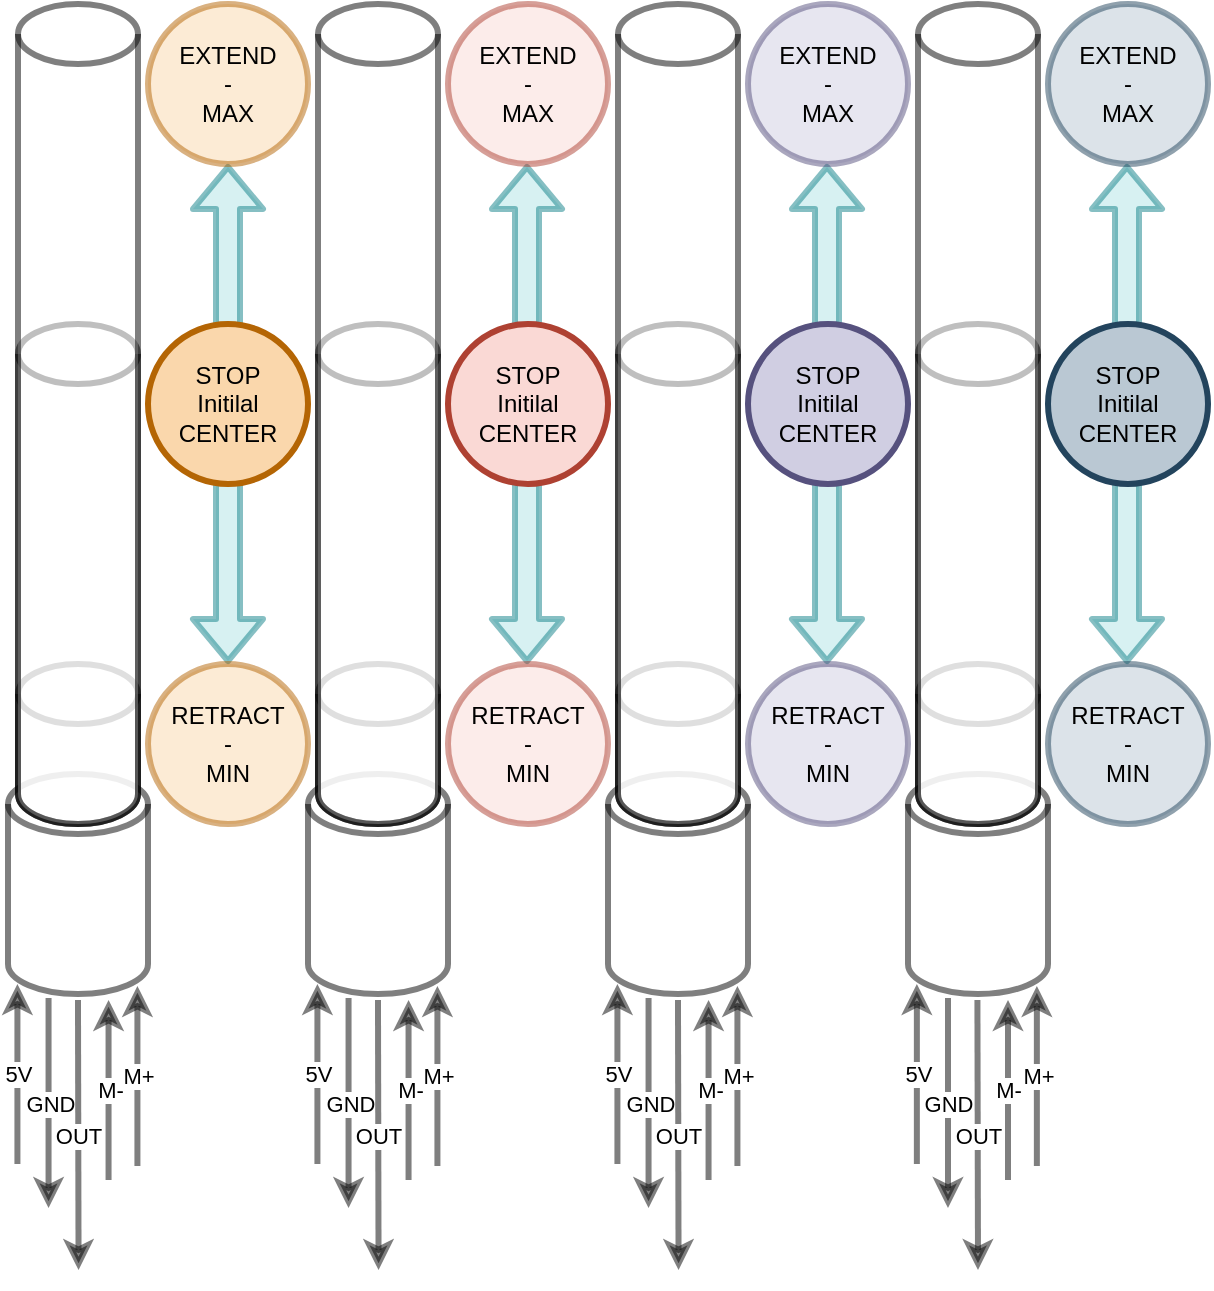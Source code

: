 <mxfile version="14.1.8" type="device"><diagram id="fYOf0U8h10UE0EUD1Jl6" name="Page-1"><mxGraphModel dx="428" dy="343" grid="1" gridSize="10" guides="1" tooltips="1" connect="1" arrows="1" fold="1" page="1" pageScale="1" pageWidth="827" pageHeight="1169" background="none" math="0" shadow="0"><root><mxCell id="0"/><mxCell id="1" parent="0"/><mxCell id="o6oocksabmrySyG44DJ3-36" value="" style="shape=flexArrow;endArrow=classic;startArrow=classic;html=1;entryX=0.5;entryY=1;entryDx=0;entryDy=0;exitX=0.5;exitY=0;exitDx=0;exitDy=0;fillColor=#b0e3e6;strokeColor=#0e8088;strokeWidth=3;opacity=50;" edge="1" parent="1"><mxGeometry width="50" height="50" relative="1" as="geometry"><mxPoint x="769.5" y="600" as="sourcePoint"/><mxPoint x="769.5" y="350" as="targetPoint"/></mxGeometry></mxCell><mxCell id="o6oocksabmrySyG44DJ3-35" value="" style="shape=flexArrow;endArrow=classic;startArrow=classic;html=1;entryX=0.5;entryY=1;entryDx=0;entryDy=0;exitX=0.5;exitY=0;exitDx=0;exitDy=0;fillColor=#b0e3e6;strokeColor=#0e8088;strokeWidth=3;opacity=50;" edge="1" parent="1"><mxGeometry width="50" height="50" relative="1" as="geometry"><mxPoint x="619.5" y="600" as="sourcePoint"/><mxPoint x="619.5" y="350" as="targetPoint"/></mxGeometry></mxCell><mxCell id="o6oocksabmrySyG44DJ3-34" value="" style="shape=flexArrow;endArrow=classic;startArrow=classic;html=1;entryX=0.5;entryY=1;entryDx=0;entryDy=0;exitX=0.5;exitY=0;exitDx=0;exitDy=0;fillColor=#b0e3e6;strokeColor=#0e8088;strokeWidth=3;opacity=50;" edge="1" parent="1"><mxGeometry width="50" height="50" relative="1" as="geometry"><mxPoint x="469.5" y="600" as="sourcePoint"/><mxPoint x="469.5" y="350" as="targetPoint"/></mxGeometry></mxCell><mxCell id="o6oocksabmrySyG44DJ3-33" value="" style="shape=flexArrow;endArrow=classic;startArrow=classic;html=1;entryX=0.5;entryY=1;entryDx=0;entryDy=0;exitX=0.5;exitY=0;exitDx=0;exitDy=0;fillColor=#b0e3e6;strokeColor=#0e8088;strokeWidth=3;opacity=50;" edge="1" parent="1" source="o6oocksabmrySyG44DJ3-29" target="o6oocksabmrySyG44DJ3-1"><mxGeometry width="50" height="50" relative="1" as="geometry"><mxPoint x="319.5" y="505" as="sourcePoint"/><mxPoint x="319.5" y="435" as="targetPoint"/></mxGeometry></mxCell><mxCell id="o6oocksabmrySyG44DJ3-1" value="" style="ellipse;whiteSpace=wrap;html=1;aspect=fixed;fillColor=#fad7ac;strokeColor=#b46504;opacity=50;strokeWidth=3;" vertex="1" parent="1"><mxGeometry x="280" y="270" width="80" height="80" as="geometry"/></mxCell><mxCell id="o6oocksabmrySyG44DJ3-2" value="" style="ellipse;whiteSpace=wrap;html=1;aspect=fixed;fillColor=#fad9d5;strokeColor=#ae4132;opacity=50;strokeWidth=3;" vertex="1" parent="1"><mxGeometry x="430" y="270" width="80" height="80" as="geometry"/></mxCell><mxCell id="o6oocksabmrySyG44DJ3-3" value="" style="ellipse;whiteSpace=wrap;html=1;aspect=fixed;fillColor=#d0cee2;strokeColor=#56517e;opacity=50;strokeWidth=3;" vertex="1" parent="1"><mxGeometry x="580" y="270" width="80" height="80" as="geometry"/></mxCell><mxCell id="o6oocksabmrySyG44DJ3-4" value="" style="ellipse;whiteSpace=wrap;html=1;aspect=fixed;fillColor=#bac8d3;strokeColor=#23445d;opacity=50;strokeWidth=3;" vertex="1" parent="1"><mxGeometry x="730" y="270" width="80" height="80" as="geometry"/></mxCell><mxCell id="o6oocksabmrySyG44DJ3-25" value="" style="ellipse;whiteSpace=wrap;html=1;aspect=fixed;fillColor=#fad7ac;strokeColor=#b46504;strokeWidth=3;" vertex="1" parent="1"><mxGeometry x="280" y="430" width="80" height="80" as="geometry"/></mxCell><mxCell id="o6oocksabmrySyG44DJ3-26" value="" style="ellipse;whiteSpace=wrap;html=1;aspect=fixed;fillColor=#fad9d5;strokeColor=#ae4132;strokeWidth=3;" vertex="1" parent="1"><mxGeometry x="430" y="430" width="80" height="80" as="geometry"/></mxCell><mxCell id="o6oocksabmrySyG44DJ3-27" value="" style="ellipse;whiteSpace=wrap;html=1;aspect=fixed;fillColor=#d0cee2;strokeColor=#56517e;strokeWidth=3;" vertex="1" parent="1"><mxGeometry x="580" y="430" width="80" height="80" as="geometry"/></mxCell><mxCell id="o6oocksabmrySyG44DJ3-28" value="" style="ellipse;whiteSpace=wrap;html=1;aspect=fixed;fillColor=#bac8d3;strokeColor=#23445d;strokeWidth=3;" vertex="1" parent="1"><mxGeometry x="730" y="430" width="80" height="80" as="geometry"/></mxCell><mxCell id="o6oocksabmrySyG44DJ3-29" value="" style="ellipse;whiteSpace=wrap;html=1;aspect=fixed;fillColor=#fad7ac;strokeColor=#b46504;opacity=50;strokeWidth=3;" vertex="1" parent="1"><mxGeometry x="280" y="600" width="80" height="80" as="geometry"/></mxCell><mxCell id="o6oocksabmrySyG44DJ3-30" value="" style="ellipse;whiteSpace=wrap;html=1;aspect=fixed;fillColor=#fad9d5;strokeColor=#ae4132;opacity=50;strokeWidth=3;" vertex="1" parent="1"><mxGeometry x="430" y="600" width="80" height="80" as="geometry"/></mxCell><mxCell id="o6oocksabmrySyG44DJ3-31" value="" style="ellipse;whiteSpace=wrap;html=1;aspect=fixed;fillColor=#d0cee2;strokeColor=#56517e;opacity=50;strokeWidth=3;" vertex="1" parent="1"><mxGeometry x="580" y="600" width="80" height="80" as="geometry"/></mxCell><mxCell id="o6oocksabmrySyG44DJ3-32" value="" style="ellipse;whiteSpace=wrap;html=1;aspect=fixed;fillColor=#bac8d3;strokeColor=#23445d;opacity=50;strokeWidth=3;" vertex="1" parent="1"><mxGeometry x="730" y="600" width="80" height="80" as="geometry"/></mxCell><mxCell id="o6oocksabmrySyG44DJ3-37" value="" style="shape=cylinder3;whiteSpace=wrap;html=1;boundedLbl=1;backgroundOutline=1;size=15;strokeWidth=3;opacity=50;" vertex="1" parent="1"><mxGeometry x="210" y="655" width="70" height="110" as="geometry"/></mxCell><mxCell id="o6oocksabmrySyG44DJ3-38" value="" style="shape=cylinder3;whiteSpace=wrap;html=1;boundedLbl=1;backgroundOutline=1;size=15;strokeWidth=3;opacity=50;" vertex="1" parent="1"><mxGeometry x="215" y="600" width="60" height="80" as="geometry"/></mxCell><mxCell id="o6oocksabmrySyG44DJ3-39" value="" style="shape=cylinder3;whiteSpace=wrap;html=1;boundedLbl=1;backgroundOutline=1;size=15;strokeWidth=3;opacity=50;" vertex="1" parent="1"><mxGeometry x="215" y="430" width="60" height="250" as="geometry"/></mxCell><mxCell id="o6oocksabmrySyG44DJ3-40" value="" style="shape=cylinder3;whiteSpace=wrap;html=1;boundedLbl=1;backgroundOutline=1;size=15;strokeWidth=3;opacity=50;" vertex="1" parent="1"><mxGeometry x="215" y="270" width="60" height="410" as="geometry"/></mxCell><mxCell id="o6oocksabmrySyG44DJ3-41" value="" style="shape=cylinder3;whiteSpace=wrap;html=1;boundedLbl=1;backgroundOutline=1;size=15;strokeWidth=3;opacity=50;" vertex="1" parent="1"><mxGeometry x="360" y="655" width="70" height="110" as="geometry"/></mxCell><mxCell id="o6oocksabmrySyG44DJ3-42" value="" style="shape=cylinder3;whiteSpace=wrap;html=1;boundedLbl=1;backgroundOutline=1;size=15;strokeWidth=3;opacity=50;" vertex="1" parent="1"><mxGeometry x="365" y="600" width="60" height="80" as="geometry"/></mxCell><mxCell id="o6oocksabmrySyG44DJ3-43" value="" style="shape=cylinder3;whiteSpace=wrap;html=1;boundedLbl=1;backgroundOutline=1;size=15;strokeWidth=3;opacity=50;" vertex="1" parent="1"><mxGeometry x="365" y="430" width="60" height="250" as="geometry"/></mxCell><mxCell id="o6oocksabmrySyG44DJ3-44" value="" style="shape=cylinder3;whiteSpace=wrap;html=1;boundedLbl=1;backgroundOutline=1;size=15;strokeWidth=3;opacity=50;" vertex="1" parent="1"><mxGeometry x="365" y="270" width="60" height="410" as="geometry"/></mxCell><mxCell id="o6oocksabmrySyG44DJ3-45" value="" style="shape=cylinder3;whiteSpace=wrap;html=1;boundedLbl=1;backgroundOutline=1;size=15;strokeWidth=3;opacity=50;" vertex="1" parent="1"><mxGeometry x="510" y="655" width="70" height="110" as="geometry"/></mxCell><mxCell id="o6oocksabmrySyG44DJ3-46" value="" style="shape=cylinder3;whiteSpace=wrap;html=1;boundedLbl=1;backgroundOutline=1;size=15;strokeWidth=3;opacity=50;" vertex="1" parent="1"><mxGeometry x="515" y="600" width="60" height="80" as="geometry"/></mxCell><mxCell id="o6oocksabmrySyG44DJ3-47" value="" style="shape=cylinder3;whiteSpace=wrap;html=1;boundedLbl=1;backgroundOutline=1;size=15;strokeWidth=3;opacity=50;" vertex="1" parent="1"><mxGeometry x="515" y="430" width="60" height="250" as="geometry"/></mxCell><mxCell id="o6oocksabmrySyG44DJ3-48" value="" style="shape=cylinder3;whiteSpace=wrap;html=1;boundedLbl=1;backgroundOutline=1;size=15;strokeWidth=3;opacity=50;" vertex="1" parent="1"><mxGeometry x="515" y="270" width="60" height="410" as="geometry"/></mxCell><mxCell id="o6oocksabmrySyG44DJ3-49" value="" style="shape=cylinder3;whiteSpace=wrap;html=1;boundedLbl=1;backgroundOutline=1;size=15;strokeWidth=3;opacity=50;" vertex="1" parent="1"><mxGeometry x="660" y="655" width="70" height="110" as="geometry"/></mxCell><mxCell id="o6oocksabmrySyG44DJ3-50" value="" style="shape=cylinder3;whiteSpace=wrap;html=1;boundedLbl=1;backgroundOutline=1;size=15;strokeWidth=3;opacity=50;" vertex="1" parent="1"><mxGeometry x="665" y="600" width="60" height="80" as="geometry"/></mxCell><mxCell id="o6oocksabmrySyG44DJ3-51" value="" style="shape=cylinder3;whiteSpace=wrap;html=1;boundedLbl=1;backgroundOutline=1;size=15;strokeWidth=3;opacity=50;" vertex="1" parent="1"><mxGeometry x="665" y="430" width="60" height="250" as="geometry"/></mxCell><mxCell id="o6oocksabmrySyG44DJ3-52" value="" style="shape=cylinder3;whiteSpace=wrap;html=1;boundedLbl=1;backgroundOutline=1;size=15;strokeWidth=3;opacity=50;" vertex="1" parent="1"><mxGeometry x="665" y="270" width="60" height="410" as="geometry"/></mxCell><mxCell id="o6oocksabmrySyG44DJ3-53" value="STOP&lt;br&gt;Initilal&lt;br&gt;CENTER" style="text;html=1;strokeColor=none;fillColor=none;align=center;verticalAlign=middle;whiteSpace=wrap;rounded=0;opacity=50;" vertex="1" parent="1"><mxGeometry x="300" y="460" width="40" height="20" as="geometry"/></mxCell><mxCell id="o6oocksabmrySyG44DJ3-57" value="STOP&lt;br&gt;Initilal&lt;br&gt;CENTER" style="text;html=1;strokeColor=none;fillColor=none;align=center;verticalAlign=middle;whiteSpace=wrap;rounded=0;opacity=50;" vertex="1" parent="1"><mxGeometry x="450" y="460" width="40" height="20" as="geometry"/></mxCell><mxCell id="o6oocksabmrySyG44DJ3-58" value="STOP&lt;br&gt;Initilal&lt;br&gt;CENTER" style="text;html=1;strokeColor=none;fillColor=none;align=center;verticalAlign=middle;whiteSpace=wrap;rounded=0;opacity=50;" vertex="1" parent="1"><mxGeometry x="600" y="460" width="40" height="20" as="geometry"/></mxCell><mxCell id="o6oocksabmrySyG44DJ3-59" value="STOP&lt;br&gt;Initilal&lt;br&gt;CENTER" style="text;html=1;strokeColor=none;fillColor=none;align=center;verticalAlign=middle;whiteSpace=wrap;rounded=0;opacity=50;" vertex="1" parent="1"><mxGeometry x="750" y="460" width="40" height="20" as="geometry"/></mxCell><mxCell id="o6oocksabmrySyG44DJ3-60" value="EXTEND&lt;br&gt;-&lt;br&gt;MAX" style="text;html=1;strokeColor=none;fillColor=none;align=center;verticalAlign=middle;whiteSpace=wrap;rounded=0;opacity=50;" vertex="1" parent="1"><mxGeometry x="300" y="300" width="40" height="20" as="geometry"/></mxCell><mxCell id="o6oocksabmrySyG44DJ3-61" value="EXTEND&lt;br&gt;-&lt;br&gt;MAX" style="text;html=1;strokeColor=none;fillColor=none;align=center;verticalAlign=middle;whiteSpace=wrap;rounded=0;opacity=50;" vertex="1" parent="1"><mxGeometry x="450" y="300" width="40" height="20" as="geometry"/></mxCell><mxCell id="o6oocksabmrySyG44DJ3-62" value="EXTEND&lt;br&gt;-&lt;br&gt;MAX" style="text;html=1;strokeColor=none;fillColor=none;align=center;verticalAlign=middle;whiteSpace=wrap;rounded=0;opacity=50;" vertex="1" parent="1"><mxGeometry x="600" y="300" width="40" height="20" as="geometry"/></mxCell><mxCell id="o6oocksabmrySyG44DJ3-63" value="EXTEND&lt;br&gt;-&lt;br&gt;MAX" style="text;html=1;strokeColor=none;fillColor=none;align=center;verticalAlign=middle;whiteSpace=wrap;rounded=0;opacity=50;" vertex="1" parent="1"><mxGeometry x="750" y="300" width="40" height="20" as="geometry"/></mxCell><mxCell id="o6oocksabmrySyG44DJ3-64" value="RETRACT&lt;br&gt;-&lt;br&gt;MIN" style="text;html=1;strokeColor=none;fillColor=none;align=center;verticalAlign=middle;whiteSpace=wrap;rounded=0;opacity=50;" vertex="1" parent="1"><mxGeometry x="300" y="630" width="40" height="20" as="geometry"/></mxCell><mxCell id="o6oocksabmrySyG44DJ3-65" value="RETRACT&lt;br&gt;-&lt;br&gt;MIN" style="text;html=1;strokeColor=none;fillColor=none;align=center;verticalAlign=middle;whiteSpace=wrap;rounded=0;opacity=50;" vertex="1" parent="1"><mxGeometry x="450" y="630" width="40" height="20" as="geometry"/></mxCell><mxCell id="o6oocksabmrySyG44DJ3-66" value="RETRACT&lt;br&gt;-&lt;br&gt;MIN" style="text;html=1;strokeColor=none;fillColor=none;align=center;verticalAlign=middle;whiteSpace=wrap;rounded=0;opacity=50;" vertex="1" parent="1"><mxGeometry x="600" y="630" width="40" height="20" as="geometry"/></mxCell><mxCell id="o6oocksabmrySyG44DJ3-67" value="RETRACT&lt;br&gt;-&lt;br&gt;MIN" style="text;html=1;strokeColor=none;fillColor=none;align=center;verticalAlign=middle;whiteSpace=wrap;rounded=0;opacity=50;" vertex="1" parent="1"><mxGeometry x="750" y="630" width="40" height="20" as="geometry"/></mxCell><mxCell id="o6oocksabmrySyG44DJ3-93" value="" style="endArrow=classic;html=1;strokeWidth=3;opacity=50;" edge="1" parent="1"><mxGeometry relative="1" as="geometry"><mxPoint x="514.71" y="850" as="sourcePoint"/><mxPoint x="514.71" y="760" as="targetPoint"/></mxGeometry></mxCell><mxCell id="o6oocksabmrySyG44DJ3-94" value="5V" style="edgeLabel;resizable=0;html=1;align=center;verticalAlign=middle;" connectable="0" vertex="1" parent="o6oocksabmrySyG44DJ3-93"><mxGeometry relative="1" as="geometry"/></mxCell><mxCell id="o6oocksabmrySyG44DJ3-95" value="" style="endArrow=classic;html=1;strokeWidth=3;opacity=50;" edge="1" parent="1"><mxGeometry relative="1" as="geometry"><mxPoint x="530.28" y="767" as="sourcePoint"/><mxPoint x="530.28" y="872" as="targetPoint"/></mxGeometry></mxCell><mxCell id="o6oocksabmrySyG44DJ3-96" value="GND" style="edgeLabel;resizable=0;html=1;align=center;verticalAlign=middle;" connectable="0" vertex="1" parent="o6oocksabmrySyG44DJ3-95"><mxGeometry relative="1" as="geometry"/></mxCell><mxCell id="o6oocksabmrySyG44DJ3-97" value="" style="endArrow=classic;html=1;strokeWidth=3;opacity=50;" edge="1" parent="1"><mxGeometry relative="1" as="geometry"><mxPoint x="544.99" y="768" as="sourcePoint"/><mxPoint x="545.28" y="903" as="targetPoint"/></mxGeometry></mxCell><mxCell id="o6oocksabmrySyG44DJ3-98" value="OUT" style="edgeLabel;resizable=0;html=1;align=center;verticalAlign=middle;" connectable="0" vertex="1" parent="o6oocksabmrySyG44DJ3-97"><mxGeometry relative="1" as="geometry"/></mxCell><mxCell id="o6oocksabmrySyG44DJ3-99" value="" style="endArrow=classic;html=1;strokeWidth=3;opacity=50;" edge="1" parent="1"><mxGeometry relative="1" as="geometry"><mxPoint x="560.28" y="858" as="sourcePoint"/><mxPoint x="560.28" y="768" as="targetPoint"/></mxGeometry></mxCell><mxCell id="o6oocksabmrySyG44DJ3-100" value="M-" style="edgeLabel;resizable=0;html=1;align=center;verticalAlign=middle;" connectable="0" vertex="1" parent="o6oocksabmrySyG44DJ3-99"><mxGeometry relative="1" as="geometry"/></mxCell><mxCell id="o6oocksabmrySyG44DJ3-101" value="" style="endArrow=classic;html=1;strokeWidth=3;opacity=50;" edge="1" parent="1"><mxGeometry relative="1" as="geometry"><mxPoint x="574.71" y="851" as="sourcePoint"/><mxPoint x="574.71" y="761" as="targetPoint"/></mxGeometry></mxCell><mxCell id="o6oocksabmrySyG44DJ3-102" value="M+" style="edgeLabel;resizable=0;html=1;align=center;verticalAlign=middle;" connectable="0" vertex="1" parent="o6oocksabmrySyG44DJ3-101"><mxGeometry relative="1" as="geometry"/></mxCell><mxCell id="o6oocksabmrySyG44DJ3-103" value="" style="endArrow=classic;html=1;strokeWidth=3;opacity=50;" edge="1" parent="1"><mxGeometry relative="1" as="geometry"><mxPoint x="664.43" y="850" as="sourcePoint"/><mxPoint x="664.43" y="760" as="targetPoint"/></mxGeometry></mxCell><mxCell id="o6oocksabmrySyG44DJ3-104" value="5V" style="edgeLabel;resizable=0;html=1;align=center;verticalAlign=middle;" connectable="0" vertex="1" parent="o6oocksabmrySyG44DJ3-103"><mxGeometry relative="1" as="geometry"/></mxCell><mxCell id="o6oocksabmrySyG44DJ3-105" value="" style="endArrow=classic;html=1;strokeWidth=3;opacity=50;" edge="1" parent="1"><mxGeometry relative="1" as="geometry"><mxPoint x="680" y="767" as="sourcePoint"/><mxPoint x="680" y="872" as="targetPoint"/></mxGeometry></mxCell><mxCell id="o6oocksabmrySyG44DJ3-106" value="GND" style="edgeLabel;resizable=0;html=1;align=center;verticalAlign=middle;" connectable="0" vertex="1" parent="o6oocksabmrySyG44DJ3-105"><mxGeometry relative="1" as="geometry"/></mxCell><mxCell id="o6oocksabmrySyG44DJ3-107" value="" style="endArrow=classic;html=1;strokeWidth=3;opacity=50;" edge="1" parent="1"><mxGeometry relative="1" as="geometry"><mxPoint x="694.71" y="768" as="sourcePoint"/><mxPoint x="695" y="903" as="targetPoint"/></mxGeometry></mxCell><mxCell id="o6oocksabmrySyG44DJ3-108" value="OUT" style="edgeLabel;resizable=0;html=1;align=center;verticalAlign=middle;" connectable="0" vertex="1" parent="o6oocksabmrySyG44DJ3-107"><mxGeometry relative="1" as="geometry"/></mxCell><mxCell id="o6oocksabmrySyG44DJ3-109" value="" style="endArrow=classic;html=1;strokeWidth=3;opacity=50;" edge="1" parent="1"><mxGeometry relative="1" as="geometry"><mxPoint x="710" y="858" as="sourcePoint"/><mxPoint x="710" y="768" as="targetPoint"/></mxGeometry></mxCell><mxCell id="o6oocksabmrySyG44DJ3-110" value="M-" style="edgeLabel;resizable=0;html=1;align=center;verticalAlign=middle;" connectable="0" vertex="1" parent="o6oocksabmrySyG44DJ3-109"><mxGeometry relative="1" as="geometry"/></mxCell><mxCell id="o6oocksabmrySyG44DJ3-111" value="" style="endArrow=classic;html=1;strokeWidth=3;opacity=50;" edge="1" parent="1"><mxGeometry relative="1" as="geometry"><mxPoint x="724.43" y="851" as="sourcePoint"/><mxPoint x="724.43" y="761" as="targetPoint"/></mxGeometry></mxCell><mxCell id="o6oocksabmrySyG44DJ3-112" value="M+" style="edgeLabel;resizable=0;html=1;align=center;verticalAlign=middle;" connectable="0" vertex="1" parent="o6oocksabmrySyG44DJ3-111"><mxGeometry relative="1" as="geometry"/></mxCell><mxCell id="o6oocksabmrySyG44DJ3-113" value="" style="endArrow=classic;html=1;strokeWidth=3;opacity=50;" edge="1" parent="1"><mxGeometry relative="1" as="geometry"><mxPoint x="364.71" y="850" as="sourcePoint"/><mxPoint x="364.71" y="760" as="targetPoint"/></mxGeometry></mxCell><mxCell id="o6oocksabmrySyG44DJ3-114" value="5V" style="edgeLabel;resizable=0;html=1;align=center;verticalAlign=middle;" connectable="0" vertex="1" parent="o6oocksabmrySyG44DJ3-113"><mxGeometry relative="1" as="geometry"/></mxCell><mxCell id="o6oocksabmrySyG44DJ3-115" value="" style="endArrow=classic;html=1;strokeWidth=3;opacity=50;" edge="1" parent="1"><mxGeometry relative="1" as="geometry"><mxPoint x="380.28" y="767" as="sourcePoint"/><mxPoint x="380.28" y="872" as="targetPoint"/></mxGeometry></mxCell><mxCell id="o6oocksabmrySyG44DJ3-116" value="GND" style="edgeLabel;resizable=0;html=1;align=center;verticalAlign=middle;" connectable="0" vertex="1" parent="o6oocksabmrySyG44DJ3-115"><mxGeometry relative="1" as="geometry"/></mxCell><mxCell id="o6oocksabmrySyG44DJ3-117" value="" style="endArrow=classic;html=1;strokeWidth=3;opacity=50;" edge="1" parent="1"><mxGeometry relative="1" as="geometry"><mxPoint x="394.99" y="768" as="sourcePoint"/><mxPoint x="395.28" y="903" as="targetPoint"/></mxGeometry></mxCell><mxCell id="o6oocksabmrySyG44DJ3-118" value="OUT" style="edgeLabel;resizable=0;html=1;align=center;verticalAlign=middle;" connectable="0" vertex="1" parent="o6oocksabmrySyG44DJ3-117"><mxGeometry relative="1" as="geometry"/></mxCell><mxCell id="o6oocksabmrySyG44DJ3-119" value="" style="endArrow=classic;html=1;strokeWidth=3;opacity=50;" edge="1" parent="1"><mxGeometry relative="1" as="geometry"><mxPoint x="410.28" y="858" as="sourcePoint"/><mxPoint x="410.28" y="768" as="targetPoint"/></mxGeometry></mxCell><mxCell id="o6oocksabmrySyG44DJ3-120" value="M-" style="edgeLabel;resizable=0;html=1;align=center;verticalAlign=middle;" connectable="0" vertex="1" parent="o6oocksabmrySyG44DJ3-119"><mxGeometry relative="1" as="geometry"/></mxCell><mxCell id="o6oocksabmrySyG44DJ3-121" value="" style="endArrow=classic;html=1;strokeWidth=3;opacity=50;" edge="1" parent="1"><mxGeometry relative="1" as="geometry"><mxPoint x="424.71" y="851" as="sourcePoint"/><mxPoint x="424.71" y="761" as="targetPoint"/></mxGeometry></mxCell><mxCell id="o6oocksabmrySyG44DJ3-122" value="M+" style="edgeLabel;resizable=0;html=1;align=center;verticalAlign=middle;" connectable="0" vertex="1" parent="o6oocksabmrySyG44DJ3-121"><mxGeometry relative="1" as="geometry"/></mxCell><mxCell id="o6oocksabmrySyG44DJ3-123" value="" style="endArrow=classic;html=1;strokeWidth=3;opacity=50;" edge="1" parent="1"><mxGeometry relative="1" as="geometry"><mxPoint x="214.71" y="850" as="sourcePoint"/><mxPoint x="214.71" y="760" as="targetPoint"/></mxGeometry></mxCell><mxCell id="o6oocksabmrySyG44DJ3-124" value="5V" style="edgeLabel;resizable=0;html=1;align=center;verticalAlign=middle;" connectable="0" vertex="1" parent="o6oocksabmrySyG44DJ3-123"><mxGeometry relative="1" as="geometry"/></mxCell><mxCell id="o6oocksabmrySyG44DJ3-125" value="" style="endArrow=classic;html=1;strokeWidth=3;opacity=50;" edge="1" parent="1"><mxGeometry relative="1" as="geometry"><mxPoint x="230.28" y="767" as="sourcePoint"/><mxPoint x="230.28" y="872" as="targetPoint"/></mxGeometry></mxCell><mxCell id="o6oocksabmrySyG44DJ3-126" value="GND" style="edgeLabel;resizable=0;html=1;align=center;verticalAlign=middle;" connectable="0" vertex="1" parent="o6oocksabmrySyG44DJ3-125"><mxGeometry relative="1" as="geometry"/></mxCell><mxCell id="o6oocksabmrySyG44DJ3-127" value="" style="endArrow=classic;html=1;strokeWidth=3;opacity=50;" edge="1" parent="1"><mxGeometry relative="1" as="geometry"><mxPoint x="244.99" y="768" as="sourcePoint"/><mxPoint x="245.28" y="903" as="targetPoint"/></mxGeometry></mxCell><mxCell id="o6oocksabmrySyG44DJ3-128" value="OUT" style="edgeLabel;resizable=0;html=1;align=center;verticalAlign=middle;" connectable="0" vertex="1" parent="o6oocksabmrySyG44DJ3-127"><mxGeometry relative="1" as="geometry"/></mxCell><mxCell id="o6oocksabmrySyG44DJ3-129" value="" style="endArrow=classic;html=1;strokeWidth=3;opacity=50;" edge="1" parent="1"><mxGeometry relative="1" as="geometry"><mxPoint x="260.28" y="858" as="sourcePoint"/><mxPoint x="260.28" y="768" as="targetPoint"/></mxGeometry></mxCell><mxCell id="o6oocksabmrySyG44DJ3-130" value="M-" style="edgeLabel;resizable=0;html=1;align=center;verticalAlign=middle;" connectable="0" vertex="1" parent="o6oocksabmrySyG44DJ3-129"><mxGeometry relative="1" as="geometry"/></mxCell><mxCell id="o6oocksabmrySyG44DJ3-131" value="" style="endArrow=classic;html=1;strokeWidth=3;opacity=50;" edge="1" parent="1"><mxGeometry relative="1" as="geometry"><mxPoint x="274.71" y="851" as="sourcePoint"/><mxPoint x="274.71" y="761" as="targetPoint"/></mxGeometry></mxCell><mxCell id="o6oocksabmrySyG44DJ3-132" value="M+" style="edgeLabel;resizable=0;html=1;align=center;verticalAlign=middle;" connectable="0" vertex="1" parent="o6oocksabmrySyG44DJ3-131"><mxGeometry relative="1" as="geometry"/></mxCell></root></mxGraphModel></diagram></mxfile>